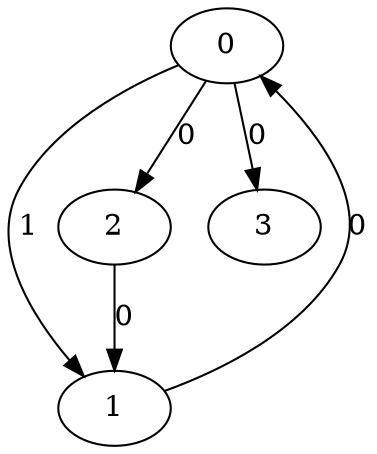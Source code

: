 // Source:7 Canonical: -1 0 0 1 -1 -1 -1 0 -1 -1 -1 -1 0 -1 -1 -1
digraph HRA_from_7_graph_000 {
  0 -> 1 [label="1"];
  0 -> 2 [label="0"];
  1 -> 0 [label="0"];
  2 -> 1 [label="0"];
  0 -> 3 [label="0"];
}

// Source:7 Canonical: -1 0 0 1 0 -1 -1 -1 -1 -1 -1 0 0 -1 -1 -1
digraph HRA_from_7_graph_001 {
  0 -> 1 [label="1"];
  0 -> 2 [label="0"];
  1 -> 0 [label="0"];
  2 -> 1 [label="0"];
  0 -> 3 [label="0"];
  3 -> 0 [label="0"];
}

// Source:7 Canonical: -1 0 0 -1 1 -1 -1 0 -1 -1 -1 -1 0 -1 -1 -1
digraph HRA_from_7_graph_002 {
  0 -> 1 [label="1"];
  0 -> 2 [label="0"];
  1 -> 0 [label="0"];
  2 -> 1 [label="0"];
  1 -> 3 [label="0"];
}

// Source:7 Canonical: -1 0 0 1 -1 -1 -1 0 -1 -1 -1 -1 0 -1 0 -1
digraph HRA_from_7_graph_003 {
  0 -> 1 [label="1"];
  0 -> 2 [label="0"];
  1 -> 0 [label="0"];
  2 -> 1 [label="0"];
  0 -> 3 [label="0"];
  1 -> 3 [label="0"];
}

// Source:7 Canonical: -1 0 0 -1 1 -1 -1 0 -1 0 -1 -1 0 -1 -1 -1
digraph HRA_from_7_graph_004 {
  0 -> 1 [label="1"];
  0 -> 2 [label="0"];
  1 -> 0 [label="0"];
  2 -> 1 [label="0"];
  3 -> 0 [label="0"];
  1 -> 3 [label="0"];
}

// Source:7 Canonical: -1 0 0 1 0 -1 -1 -1 -1 -1 -1 0 0 0 -1 -1
digraph HRA_from_7_graph_005 {
  0 -> 1 [label="1"];
  0 -> 2 [label="0"];
  1 -> 0 [label="0"];
  2 -> 1 [label="0"];
  0 -> 3 [label="0"];
  3 -> 0 [label="0"];
  1 -> 3 [label="0"];
}

// Source:7 Canonical: -1 0 0 1 -1 -1 -1 0 -1 -1 -1 0 0 -1 -1 -1
digraph HRA_from_7_graph_006 {
  0 -> 1 [label="1"];
  0 -> 2 [label="0"];
  1 -> 0 [label="0"];
  2 -> 1 [label="0"];
  0 -> 3 [label="0"];
  3 -> 1 [label="0"];
}

// Source:7 Canonical: -1 0 0 1 0 -1 -1 0 -1 -1 -1 0 0 -1 -1 -1
digraph HRA_from_7_graph_007 {
  0 -> 1 [label="1"];
  0 -> 2 [label="0"];
  1 -> 0 [label="0"];
  2 -> 1 [label="0"];
  0 -> 3 [label="0"];
  3 -> 0 [label="0"];
  3 -> 1 [label="0"];
}

// Source:7 Canonical: -1 0 0 -1 0 -1 -1 -1 1 -1 -1 0 0 -1 -1 -1
digraph HRA_from_7_graph_008 {
  0 -> 1 [label="1"];
  0 -> 2 [label="0"];
  1 -> 0 [label="0"];
  2 -> 1 [label="0"];
  1 -> 3 [label="0"];
  3 -> 1 [label="0"];
}

// Source:7 Canonical: -1 0 0 1 -1 -1 -1 0 -1 -1 -1 0 0 0 -1 -1
digraph HRA_from_7_graph_009 {
  0 -> 1 [label="1"];
  0 -> 2 [label="0"];
  1 -> 0 [label="0"];
  2 -> 1 [label="0"];
  0 -> 3 [label="0"];
  1 -> 3 [label="0"];
  3 -> 1 [label="0"];
}

// Source:7 Canonical: -1 0 0 -1 0 -1 0 -1 1 -1 -1 0 0 -1 -1 -1
digraph HRA_from_7_graph_010 {
  0 -> 1 [label="1"];
  0 -> 2 [label="0"];
  1 -> 0 [label="0"];
  2 -> 1 [label="0"];
  3 -> 0 [label="0"];
  1 -> 3 [label="0"];
  3 -> 1 [label="0"];
}

// Source:7 Canonical: -1 0 0 1 0 -1 -1 0 -1 -1 -1 0 0 0 -1 -1
digraph HRA_from_7_graph_011 {
  0 -> 1 [label="1"];
  0 -> 2 [label="0"];
  1 -> 0 [label="0"];
  2 -> 1 [label="0"];
  0 -> 3 [label="0"];
  3 -> 0 [label="0"];
  1 -> 3 [label="0"];
  3 -> 1 [label="0"];
}

// Source:7 Canonical: -1 0 0 -1 -1 -1 -1 0 -1 -1 -1 -1 0 1 -1 -1
digraph HRA_from_7_graph_012 {
  0 -> 1 [label="1"];
  0 -> 2 [label="0"];
  1 -> 0 [label="0"];
  2 -> 1 [label="0"];
  2 -> 3 [label="0"];
}

// Source:7 Canonical: -1 0 0 1 -1 -1 0 0 -1 -1 -1 -1 0 -1 -1 -1
digraph HRA_from_7_graph_013 {
  0 -> 1 [label="1"];
  0 -> 2 [label="0"];
  1 -> 0 [label="0"];
  2 -> 1 [label="0"];
  0 -> 3 [label="0"];
  2 -> 3 [label="0"];
}

// Source:7 Canonical: -1 0 0 -1 -1 -1 -1 0 -1 -1 -1 0 0 1 -1 -1
digraph HRA_from_7_graph_014 {
  0 -> 1 [label="1"];
  0 -> 2 [label="0"];
  1 -> 0 [label="0"];
  2 -> 1 [label="0"];
  3 -> 0 [label="0"];
  2 -> 3 [label="0"];
}

// Source:7 Canonical: -1 0 0 1 0 -1 -1 -1 -1 0 -1 0 0 -1 -1 -1
digraph HRA_from_7_graph_015 {
  0 -> 1 [label="1"];
  0 -> 2 [label="0"];
  1 -> 0 [label="0"];
  2 -> 1 [label="0"];
  0 -> 3 [label="0"];
  3 -> 0 [label="0"];
  2 -> 3 [label="0"];
}

// Source:7 Canonical: -1 0 0 -1 1 -1 -1 0 -1 -1 -1 -1 0 -1 0 -1
digraph HRA_from_7_graph_016 {
  0 -> 1 [label="1"];
  0 -> 2 [label="0"];
  1 -> 0 [label="0"];
  2 -> 1 [label="0"];
  1 -> 3 [label="0"];
  2 -> 3 [label="0"];
}

// Source:7 Canonical: -1 0 0 1 -1 -1 0 0 -1 -1 -1 -1 0 -1 0 -1
digraph HRA_from_7_graph_017 {
  0 -> 1 [label="1"];
  0 -> 2 [label="0"];
  1 -> 0 [label="0"];
  2 -> 1 [label="0"];
  0 -> 3 [label="0"];
  1 -> 3 [label="0"];
  2 -> 3 [label="0"];
}

// Source:7 Canonical: -1 0 0 -1 1 -1 -1 0 -1 0 -1 -1 0 -1 0 -1
digraph HRA_from_7_graph_018 {
  0 -> 1 [label="1"];
  0 -> 2 [label="0"];
  1 -> 0 [label="0"];
  2 -> 1 [label="0"];
  3 -> 0 [label="0"];
  1 -> 3 [label="0"];
  2 -> 3 [label="0"];
}

// Source:7 Canonical: -1 0 0 1 0 -1 -1 -1 -1 0 -1 0 0 0 -1 -1
digraph HRA_from_7_graph_019 {
  0 -> 1 [label="1"];
  0 -> 2 [label="0"];
  1 -> 0 [label="0"];
  2 -> 1 [label="0"];
  0 -> 3 [label="0"];
  3 -> 0 [label="0"];
  1 -> 3 [label="0"];
  2 -> 3 [label="0"];
}

// Source:7 Canonical: -1 0 0 -1 -1 -1 0 -1 -1 -1 -1 0 0 -1 1 -1
digraph HRA_from_7_graph_020 {
  0 -> 1 [label="1"];
  0 -> 2 [label="0"];
  1 -> 0 [label="0"];
  2 -> 1 [label="0"];
  3 -> 1 [label="0"];
  2 -> 3 [label="0"];
}

// Source:7 Canonical: -1 0 0 1 -1 -1 0 0 -1 -1 -1 0 0 -1 -1 -1
digraph HRA_from_7_graph_021 {
  0 -> 1 [label="1"];
  0 -> 2 [label="0"];
  1 -> 0 [label="0"];
  2 -> 1 [label="0"];
  0 -> 3 [label="0"];
  3 -> 1 [label="0"];
  2 -> 3 [label="0"];
}

// Source:7 Canonical: -1 0 0 -1 -1 -1 0 0 -1 -1 -1 0 0 -1 1 -1
digraph HRA_from_7_graph_022 {
  0 -> 1 [label="1"];
  0 -> 2 [label="0"];
  1 -> 0 [label="0"];
  2 -> 1 [label="0"];
  3 -> 0 [label="0"];
  3 -> 1 [label="0"];
  2 -> 3 [label="0"];
}

// Source:7 Canonical: -1 0 0 1 0 -1 -1 0 -1 0 -1 0 0 -1 -1 -1
digraph HRA_from_7_graph_023 {
  0 -> 1 [label="1"];
  0 -> 2 [label="0"];
  1 -> 0 [label="0"];
  2 -> 1 [label="0"];
  0 -> 3 [label="0"];
  3 -> 0 [label="0"];
  3 -> 1 [label="0"];
  2 -> 3 [label="0"];
}

// Source:7 Canonical: -1 0 0 -1 0 -1 -1 -1 1 -1 -1 0 0 0 -1 -1
digraph HRA_from_7_graph_024 {
  0 -> 1 [label="1"];
  0 -> 2 [label="0"];
  1 -> 0 [label="0"];
  2 -> 1 [label="0"];
  1 -> 3 [label="0"];
  3 -> 1 [label="0"];
  2 -> 3 [label="0"];
}

// Source:7 Canonical: -1 0 0 1 -1 -1 0 0 -1 -1 -1 0 0 -1 0 -1
digraph HRA_from_7_graph_025 {
  0 -> 1 [label="1"];
  0 -> 2 [label="0"];
  1 -> 0 [label="0"];
  2 -> 1 [label="0"];
  0 -> 3 [label="0"];
  1 -> 3 [label="0"];
  3 -> 1 [label="0"];
  2 -> 3 [label="0"];
}

// Source:7 Canonical: -1 0 0 -1 0 -1 0 -1 1 -1 -1 0 0 0 -1 -1
digraph HRA_from_7_graph_026 {
  0 -> 1 [label="1"];
  0 -> 2 [label="0"];
  1 -> 0 [label="0"];
  2 -> 1 [label="0"];
  3 -> 0 [label="0"];
  1 -> 3 [label="0"];
  3 -> 1 [label="0"];
  2 -> 3 [label="0"];
}

// Source:7 Canonical: -1 0 0 1 0 -1 -1 0 -1 0 -1 0 0 0 -1 -1
digraph HRA_from_7_graph_027 {
  0 -> 1 [label="1"];
  0 -> 2 [label="0"];
  1 -> 0 [label="0"];
  2 -> 1 [label="0"];
  0 -> 3 [label="0"];
  3 -> 0 [label="0"];
  1 -> 3 [label="0"];
  3 -> 1 [label="0"];
  2 -> 3 [label="0"];
}

// Source:7 Canonical: -1 0 0 1 -1 -1 0 -1 -1 -1 -1 0 0 -1 -1 -1
digraph HRA_from_7_graph_028 {
  0 -> 1 [label="1"];
  0 -> 2 [label="0"];
  1 -> 0 [label="0"];
  2 -> 1 [label="0"];
  0 -> 3 [label="0"];
  3 -> 2 [label="0"];
}

// Source:7 Canonical: -1 0 0 1 0 -1 0 -1 -1 -1 -1 0 0 -1 -1 -1
digraph HRA_from_7_graph_029 {
  0 -> 1 [label="1"];
  0 -> 2 [label="0"];
  1 -> 0 [label="0"];
  2 -> 1 [label="0"];
  0 -> 3 [label="0"];
  3 -> 0 [label="0"];
  3 -> 2 [label="0"];
}

// Source:7 Canonical: -1 0 0 -1 1 -1 -1 0 -1 -1 -1 0 0 -1 -1 -1
digraph HRA_from_7_graph_030 {
  0 -> 1 [label="1"];
  0 -> 2 [label="0"];
  1 -> 0 [label="0"];
  2 -> 1 [label="0"];
  1 -> 3 [label="0"];
  3 -> 2 [label="0"];
}

// Source:7 Canonical: -1 0 0 1 -1 -1 0 -1 -1 -1 -1 0 0 0 -1 -1
digraph HRA_from_7_graph_031 {
  0 -> 1 [label="1"];
  0 -> 2 [label="0"];
  1 -> 0 [label="0"];
  2 -> 1 [label="0"];
  0 -> 3 [label="0"];
  1 -> 3 [label="0"];
  3 -> 2 [label="0"];
}

// Source:7 Canonical: -1 0 0 -1 1 -1 -1 0 -1 0 -1 0 0 -1 -1 -1
digraph HRA_from_7_graph_032 {
  0 -> 1 [label="1"];
  0 -> 2 [label="0"];
  1 -> 0 [label="0"];
  2 -> 1 [label="0"];
  3 -> 0 [label="0"];
  1 -> 3 [label="0"];
  3 -> 2 [label="0"];
}

// Source:7 Canonical: -1 0 0 1 0 -1 0 -1 -1 -1 -1 0 0 0 -1 -1
digraph HRA_from_7_graph_033 {
  0 -> 1 [label="1"];
  0 -> 2 [label="0"];
  1 -> 0 [label="0"];
  2 -> 1 [label="0"];
  0 -> 3 [label="0"];
  3 -> 0 [label="0"];
  1 -> 3 [label="0"];
  3 -> 2 [label="0"];
}

// Source:7 Canonical: -1 0 0 1 -1 -1 0 0 -1 -1 -1 0 0 -1 -1 -1
digraph HRA_from_7_graph_034 {
  0 -> 1 [label="1"];
  0 -> 2 [label="0"];
  1 -> 0 [label="0"];
  2 -> 1 [label="0"];
  0 -> 3 [label="0"];
  3 -> 1 [label="0"];
  3 -> 2 [label="0"];
}

// Source:7 Canonical: -1 0 0 0 0 -1 0 1 -1 -1 -1 0 -1 0 -1 -1
digraph HRA_from_7_graph_035 {
  0 -> 1 [label="1"];
  0 -> 2 [label="0"];
  1 -> 0 [label="0"];
  2 -> 1 [label="0"];
  0 -> 3 [label="0"];
  3 -> 0 [label="0"];
  3 -> 1 [label="0"];
  3 -> 2 [label="0"];
}

// Source:7 Canonical: -1 0 0 -1 0 -1 -1 0 1 -1 -1 0 0 -1 -1 -1
digraph HRA_from_7_graph_036 {
  0 -> 1 [label="1"];
  0 -> 2 [label="0"];
  1 -> 0 [label="0"];
  2 -> 1 [label="0"];
  1 -> 3 [label="0"];
  3 -> 1 [label="0"];
  3 -> 2 [label="0"];
}

// Source:7 Canonical: -1 0 0 1 -1 -1 0 0 -1 -1 -1 0 0 0 -1 -1
digraph HRA_from_7_graph_037 {
  0 -> 1 [label="1"];
  0 -> 2 [label="0"];
  1 -> 0 [label="0"];
  2 -> 1 [label="0"];
  0 -> 3 [label="0"];
  1 -> 3 [label="0"];
  3 -> 1 [label="0"];
  3 -> 2 [label="0"];
}

// Source:7 Canonical: -1 0 0 0 0 -1 0 -1 -1 1 -1 0 -1 0 -1 -1
digraph HRA_from_7_graph_038 {
  0 -> 1 [label="1"];
  0 -> 2 [label="0"];
  1 -> 0 [label="0"];
  2 -> 1 [label="0"];
  3 -> 0 [label="0"];
  1 -> 3 [label="0"];
  3 -> 1 [label="0"];
  3 -> 2 [label="0"];
}

// Source:7 Canonical: -1 0 0 0 0 -1 0 1 -1 -1 -1 0 0 0 -1 -1
digraph HRA_from_7_graph_039 {
  0 -> 1 [label="1"];
  0 -> 2 [label="0"];
  1 -> 0 [label="0"];
  2 -> 1 [label="0"];
  0 -> 3 [label="0"];
  3 -> 0 [label="0"];
  1 -> 3 [label="0"];
  3 -> 1 [label="0"];
  3 -> 2 [label="0"];
}

// Source:7 Canonical: -1 0 0 -1 0 -1 -1 -1 -1 -1 -1 0 0 -1 1 -1
digraph HRA_from_7_graph_040 {
  0 -> 1 [label="1"];
  0 -> 2 [label="0"];
  1 -> 0 [label="0"];
  2 -> 1 [label="0"];
  2 -> 3 [label="0"];
  3 -> 2 [label="0"];
}

// Source:7 Canonical: -1 0 0 1 -1 -1 0 0 -1 0 -1 -1 0 -1 -1 -1
digraph HRA_from_7_graph_041 {
  0 -> 1 [label="1"];
  0 -> 2 [label="0"];
  1 -> 0 [label="0"];
  2 -> 1 [label="0"];
  0 -> 3 [label="0"];
  2 -> 3 [label="0"];
  3 -> 2 [label="0"];
}

// Source:7 Canonical: -1 0 0 -1 0 -1 -1 0 -1 0 -1 1 -1 -1 0 -1
digraph HRA_from_7_graph_042 {
  0 -> 1 [label="1"];
  0 -> 2 [label="0"];
  1 -> 0 [label="0"];
  2 -> 1 [label="0"];
  3 -> 0 [label="0"];
  2 -> 3 [label="0"];
  3 -> 2 [label="0"];
}

// Source:7 Canonical: -1 0 0 1 0 -1 0 -1 -1 0 -1 0 0 -1 -1 -1
digraph HRA_from_7_graph_043 {
  0 -> 1 [label="1"];
  0 -> 2 [label="0"];
  1 -> 0 [label="0"];
  2 -> 1 [label="0"];
  0 -> 3 [label="0"];
  3 -> 0 [label="0"];
  2 -> 3 [label="0"];
  3 -> 2 [label="0"];
}

// Source:7 Canonical: -1 0 0 -1 0 -1 -1 -1 -1 0 -1 0 0 -1 1 -1
digraph HRA_from_7_graph_044 {
  0 -> 1 [label="1"];
  0 -> 2 [label="0"];
  1 -> 0 [label="0"];
  2 -> 1 [label="0"];
  1 -> 3 [label="0"];
  2 -> 3 [label="0"];
  3 -> 2 [label="0"];
}

// Source:7 Canonical: -1 0 0 1 -1 -1 0 0 -1 0 -1 -1 0 -1 0 -1
digraph HRA_from_7_graph_045 {
  0 -> 1 [label="1"];
  0 -> 2 [label="0"];
  1 -> 0 [label="0"];
  2 -> 1 [label="0"];
  0 -> 3 [label="0"];
  1 -> 3 [label="0"];
  2 -> 3 [label="0"];
  3 -> 2 [label="0"];
}

// Source:7 Canonical: -1 0 0 -1 0 -1 -1 0 -1 0 -1 0 0 -1 1 -1
digraph HRA_from_7_graph_046 {
  0 -> 1 [label="1"];
  0 -> 2 [label="0"];
  1 -> 0 [label="0"];
  2 -> 1 [label="0"];
  3 -> 0 [label="0"];
  1 -> 3 [label="0"];
  2 -> 3 [label="0"];
  3 -> 2 [label="0"];
}

// Source:7 Canonical: -1 0 0 1 0 -1 0 -1 -1 0 -1 0 0 0 -1 -1
digraph HRA_from_7_graph_047 {
  0 -> 1 [label="1"];
  0 -> 2 [label="0"];
  1 -> 0 [label="0"];
  2 -> 1 [label="0"];
  0 -> 3 [label="0"];
  3 -> 0 [label="0"];
  1 -> 3 [label="0"];
  2 -> 3 [label="0"];
  3 -> 2 [label="0"];
}

// Source:7 Canonical: -1 0 0 -1 0 -1 0 -1 -1 -1 -1 0 0 -1 1 -1
digraph HRA_from_7_graph_048 {
  0 -> 1 [label="1"];
  0 -> 2 [label="0"];
  1 -> 0 [label="0"];
  2 -> 1 [label="0"];
  3 -> 1 [label="0"];
  2 -> 3 [label="0"];
  3 -> 2 [label="0"];
}

// Source:7 Canonical: -1 0 0 1 -1 -1 0 0 -1 0 -1 0 0 -1 -1 -1
digraph HRA_from_7_graph_049 {
  0 -> 1 [label="1"];
  0 -> 2 [label="0"];
  1 -> 0 [label="0"];
  2 -> 1 [label="0"];
  0 -> 3 [label="0"];
  3 -> 1 [label="0"];
  2 -> 3 [label="0"];
  3 -> 2 [label="0"];
}

// Source:7 Canonical: -1 0 0 0 0 -1 0 -1 -1 -1 -1 0 -1 0 1 -1
digraph HRA_from_7_graph_050 {
  0 -> 1 [label="1"];
  0 -> 2 [label="0"];
  1 -> 0 [label="0"];
  2 -> 1 [label="0"];
  3 -> 0 [label="0"];
  3 -> 1 [label="0"];
  2 -> 3 [label="0"];
  3 -> 2 [label="0"];
}

// Source:7 Canonical: -1 0 0 0 0 -1 0 1 0 -1 -1 0 -1 0 -1 -1
digraph HRA_from_7_graph_051 {
  0 -> 1 [label="1"];
  0 -> 2 [label="0"];
  1 -> 0 [label="0"];
  2 -> 1 [label="0"];
  0 -> 3 [label="0"];
  3 -> 0 [label="0"];
  3 -> 1 [label="0"];
  2 -> 3 [label="0"];
  3 -> 2 [label="0"];
}

// Source:7 Canonical: -1 0 0 -1 0 -1 0 -1 0 -1 -1 0 -1 0 1 -1
digraph HRA_from_7_graph_052 {
  0 -> 1 [label="1"];
  0 -> 2 [label="0"];
  1 -> 0 [label="0"];
  2 -> 1 [label="0"];
  1 -> 3 [label="0"];
  3 -> 1 [label="0"];
  2 -> 3 [label="0"];
  3 -> 2 [label="0"];
}

// Source:7 Canonical: -1 0 0 1 -1 -1 0 0 -1 0 -1 0 0 0 -1 -1
digraph HRA_from_7_graph_053 {
  0 -> 1 [label="1"];
  0 -> 2 [label="0"];
  1 -> 0 [label="0"];
  2 -> 1 [label="0"];
  0 -> 3 [label="0"];
  1 -> 3 [label="0"];
  3 -> 1 [label="0"];
  2 -> 3 [label="0"];
  3 -> 2 [label="0"];
}

// Source:7 Canonical: -1 0 0 0 0 -1 0 -1 0 -1 -1 0 -1 0 1 -1
digraph HRA_from_7_graph_054 {
  0 -> 1 [label="1"];
  0 -> 2 [label="0"];
  1 -> 0 [label="0"];
  2 -> 1 [label="0"];
  3 -> 0 [label="0"];
  1 -> 3 [label="0"];
  3 -> 1 [label="0"];
  2 -> 3 [label="0"];
  3 -> 2 [label="0"];
}

// Source:7 Canonical: -1 0 0 0 0 -1 0 1 0 -1 -1 0 0 0 -1 -1
digraph HRA_from_7_graph_055 {
  0 -> 1 [label="1"];
  0 -> 2 [label="0"];
  1 -> 0 [label="0"];
  2 -> 1 [label="0"];
  0 -> 3 [label="0"];
  3 -> 0 [label="0"];
  1 -> 3 [label="0"];
  3 -> 1 [label="0"];
  2 -> 3 [label="0"];
  3 -> 2 [label="0"];
}


